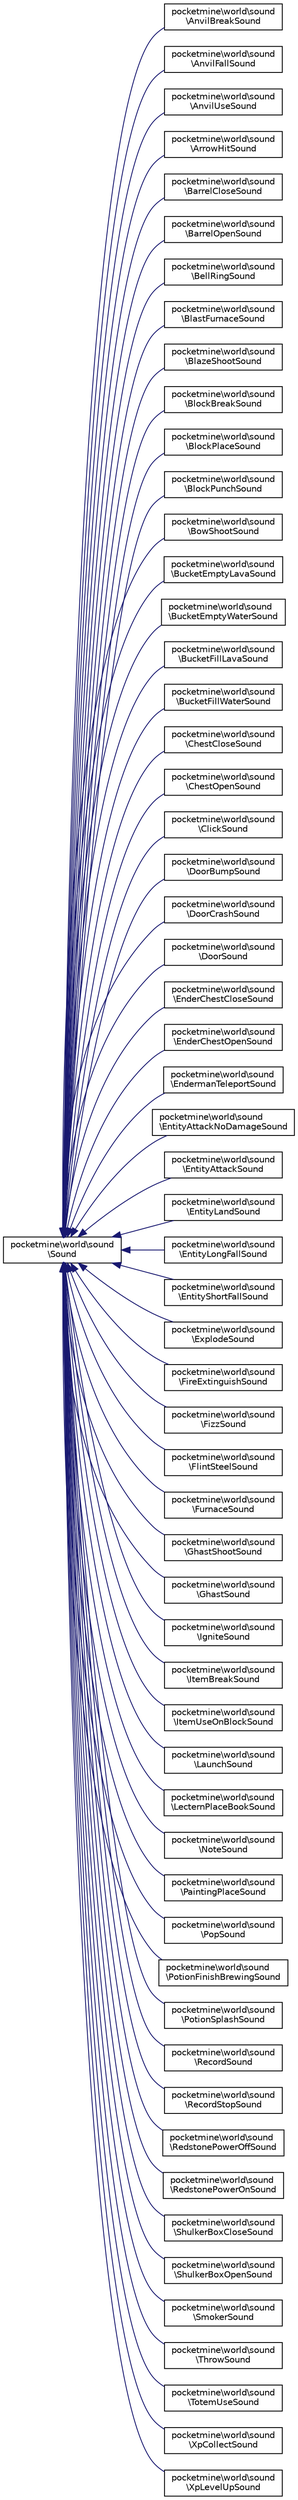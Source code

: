 digraph "Graphical Class Hierarchy"
{
 // INTERACTIVE_SVG=YES
 // LATEX_PDF_SIZE
  edge [fontname="Helvetica",fontsize="10",labelfontname="Helvetica",labelfontsize="10"];
  node [fontname="Helvetica",fontsize="10",shape=record];
  rankdir="LR";
  Node0 [label="pocketmine\\world\\sound\l\\Sound",height=0.2,width=0.4,color="black", fillcolor="white", style="filled",URL="$d7/dbd/interfacepocketmine_1_1world_1_1sound_1_1_sound.html",tooltip=" "];
  Node0 -> Node1 [dir="back",color="midnightblue",fontsize="10",style="solid",fontname="Helvetica"];
  Node1 [label="pocketmine\\world\\sound\l\\AnvilBreakSound",height=0.2,width=0.4,color="black", fillcolor="white", style="filled",URL="$d1/db6/classpocketmine_1_1world_1_1sound_1_1_anvil_break_sound.html",tooltip=" "];
  Node0 -> Node2 [dir="back",color="midnightblue",fontsize="10",style="solid",fontname="Helvetica"];
  Node2 [label="pocketmine\\world\\sound\l\\AnvilFallSound",height=0.2,width=0.4,color="black", fillcolor="white", style="filled",URL="$d0/d5b/classpocketmine_1_1world_1_1sound_1_1_anvil_fall_sound.html",tooltip=" "];
  Node0 -> Node3 [dir="back",color="midnightblue",fontsize="10",style="solid",fontname="Helvetica"];
  Node3 [label="pocketmine\\world\\sound\l\\AnvilUseSound",height=0.2,width=0.4,color="black", fillcolor="white", style="filled",URL="$db/d93/classpocketmine_1_1world_1_1sound_1_1_anvil_use_sound.html",tooltip=" "];
  Node0 -> Node4 [dir="back",color="midnightblue",fontsize="10",style="solid",fontname="Helvetica"];
  Node4 [label="pocketmine\\world\\sound\l\\ArrowHitSound",height=0.2,width=0.4,color="black", fillcolor="white", style="filled",URL="$d6/d62/classpocketmine_1_1world_1_1sound_1_1_arrow_hit_sound.html",tooltip=" "];
  Node0 -> Node5 [dir="back",color="midnightblue",fontsize="10",style="solid",fontname="Helvetica"];
  Node5 [label="pocketmine\\world\\sound\l\\BarrelCloseSound",height=0.2,width=0.4,color="black", fillcolor="white", style="filled",URL="$d6/dcc/classpocketmine_1_1world_1_1sound_1_1_barrel_close_sound.html",tooltip=" "];
  Node0 -> Node6 [dir="back",color="midnightblue",fontsize="10",style="solid",fontname="Helvetica"];
  Node6 [label="pocketmine\\world\\sound\l\\BarrelOpenSound",height=0.2,width=0.4,color="black", fillcolor="white", style="filled",URL="$d7/d06/classpocketmine_1_1world_1_1sound_1_1_barrel_open_sound.html",tooltip=" "];
  Node0 -> Node7 [dir="back",color="midnightblue",fontsize="10",style="solid",fontname="Helvetica"];
  Node7 [label="pocketmine\\world\\sound\l\\BellRingSound",height=0.2,width=0.4,color="black", fillcolor="white", style="filled",URL="$de/d13/classpocketmine_1_1world_1_1sound_1_1_bell_ring_sound.html",tooltip=" "];
  Node0 -> Node8 [dir="back",color="midnightblue",fontsize="10",style="solid",fontname="Helvetica"];
  Node8 [label="pocketmine\\world\\sound\l\\BlastFurnaceSound",height=0.2,width=0.4,color="black", fillcolor="white", style="filled",URL="$d3/d25/classpocketmine_1_1world_1_1sound_1_1_blast_furnace_sound.html",tooltip=" "];
  Node0 -> Node9 [dir="back",color="midnightblue",fontsize="10",style="solid",fontname="Helvetica"];
  Node9 [label="pocketmine\\world\\sound\l\\BlazeShootSound",height=0.2,width=0.4,color="black", fillcolor="white", style="filled",URL="$d8/d4e/classpocketmine_1_1world_1_1sound_1_1_blaze_shoot_sound.html",tooltip=" "];
  Node0 -> Node10 [dir="back",color="midnightblue",fontsize="10",style="solid",fontname="Helvetica"];
  Node10 [label="pocketmine\\world\\sound\l\\BlockBreakSound",height=0.2,width=0.4,color="black", fillcolor="white", style="filled",URL="$d8/d20/classpocketmine_1_1world_1_1sound_1_1_block_break_sound.html",tooltip=" "];
  Node0 -> Node11 [dir="back",color="midnightblue",fontsize="10",style="solid",fontname="Helvetica"];
  Node11 [label="pocketmine\\world\\sound\l\\BlockPlaceSound",height=0.2,width=0.4,color="black", fillcolor="white", style="filled",URL="$d9/d94/classpocketmine_1_1world_1_1sound_1_1_block_place_sound.html",tooltip=" "];
  Node0 -> Node12 [dir="back",color="midnightblue",fontsize="10",style="solid",fontname="Helvetica"];
  Node12 [label="pocketmine\\world\\sound\l\\BlockPunchSound",height=0.2,width=0.4,color="black", fillcolor="white", style="filled",URL="$d5/d78/classpocketmine_1_1world_1_1sound_1_1_block_punch_sound.html",tooltip=" "];
  Node0 -> Node13 [dir="back",color="midnightblue",fontsize="10",style="solid",fontname="Helvetica"];
  Node13 [label="pocketmine\\world\\sound\l\\BowShootSound",height=0.2,width=0.4,color="black", fillcolor="white", style="filled",URL="$d2/dea/classpocketmine_1_1world_1_1sound_1_1_bow_shoot_sound.html",tooltip=" "];
  Node0 -> Node14 [dir="back",color="midnightblue",fontsize="10",style="solid",fontname="Helvetica"];
  Node14 [label="pocketmine\\world\\sound\l\\BucketEmptyLavaSound",height=0.2,width=0.4,color="black", fillcolor="white", style="filled",URL="$d2/d7a/classpocketmine_1_1world_1_1sound_1_1_bucket_empty_lava_sound.html",tooltip=" "];
  Node0 -> Node15 [dir="back",color="midnightblue",fontsize="10",style="solid",fontname="Helvetica"];
  Node15 [label="pocketmine\\world\\sound\l\\BucketEmptyWaterSound",height=0.2,width=0.4,color="black", fillcolor="white", style="filled",URL="$de/d5e/classpocketmine_1_1world_1_1sound_1_1_bucket_empty_water_sound.html",tooltip=" "];
  Node0 -> Node16 [dir="back",color="midnightblue",fontsize="10",style="solid",fontname="Helvetica"];
  Node16 [label="pocketmine\\world\\sound\l\\BucketFillLavaSound",height=0.2,width=0.4,color="black", fillcolor="white", style="filled",URL="$d1/d7a/classpocketmine_1_1world_1_1sound_1_1_bucket_fill_lava_sound.html",tooltip=" "];
  Node0 -> Node17 [dir="back",color="midnightblue",fontsize="10",style="solid",fontname="Helvetica"];
  Node17 [label="pocketmine\\world\\sound\l\\BucketFillWaterSound",height=0.2,width=0.4,color="black", fillcolor="white", style="filled",URL="$d7/dfe/classpocketmine_1_1world_1_1sound_1_1_bucket_fill_water_sound.html",tooltip=" "];
  Node0 -> Node18 [dir="back",color="midnightblue",fontsize="10",style="solid",fontname="Helvetica"];
  Node18 [label="pocketmine\\world\\sound\l\\ChestCloseSound",height=0.2,width=0.4,color="black", fillcolor="white", style="filled",URL="$da/df1/classpocketmine_1_1world_1_1sound_1_1_chest_close_sound.html",tooltip=" "];
  Node0 -> Node19 [dir="back",color="midnightblue",fontsize="10",style="solid",fontname="Helvetica"];
  Node19 [label="pocketmine\\world\\sound\l\\ChestOpenSound",height=0.2,width=0.4,color="black", fillcolor="white", style="filled",URL="$d7/d29/classpocketmine_1_1world_1_1sound_1_1_chest_open_sound.html",tooltip=" "];
  Node0 -> Node20 [dir="back",color="midnightblue",fontsize="10",style="solid",fontname="Helvetica"];
  Node20 [label="pocketmine\\world\\sound\l\\ClickSound",height=0.2,width=0.4,color="black", fillcolor="white", style="filled",URL="$d1/d6b/classpocketmine_1_1world_1_1sound_1_1_click_sound.html",tooltip=" "];
  Node0 -> Node21 [dir="back",color="midnightblue",fontsize="10",style="solid",fontname="Helvetica"];
  Node21 [label="pocketmine\\world\\sound\l\\DoorBumpSound",height=0.2,width=0.4,color="black", fillcolor="white", style="filled",URL="$d9/d16/classpocketmine_1_1world_1_1sound_1_1_door_bump_sound.html",tooltip=" "];
  Node0 -> Node22 [dir="back",color="midnightblue",fontsize="10",style="solid",fontname="Helvetica"];
  Node22 [label="pocketmine\\world\\sound\l\\DoorCrashSound",height=0.2,width=0.4,color="black", fillcolor="white", style="filled",URL="$db/d7d/classpocketmine_1_1world_1_1sound_1_1_door_crash_sound.html",tooltip=" "];
  Node0 -> Node23 [dir="back",color="midnightblue",fontsize="10",style="solid",fontname="Helvetica"];
  Node23 [label="pocketmine\\world\\sound\l\\DoorSound",height=0.2,width=0.4,color="black", fillcolor="white", style="filled",URL="$d5/db5/classpocketmine_1_1world_1_1sound_1_1_door_sound.html",tooltip=" "];
  Node0 -> Node24 [dir="back",color="midnightblue",fontsize="10",style="solid",fontname="Helvetica"];
  Node24 [label="pocketmine\\world\\sound\l\\EnderChestCloseSound",height=0.2,width=0.4,color="black", fillcolor="white", style="filled",URL="$d4/def/classpocketmine_1_1world_1_1sound_1_1_ender_chest_close_sound.html",tooltip=" "];
  Node0 -> Node25 [dir="back",color="midnightblue",fontsize="10",style="solid",fontname="Helvetica"];
  Node25 [label="pocketmine\\world\\sound\l\\EnderChestOpenSound",height=0.2,width=0.4,color="black", fillcolor="white", style="filled",URL="$dd/df2/classpocketmine_1_1world_1_1sound_1_1_ender_chest_open_sound.html",tooltip=" "];
  Node0 -> Node26 [dir="back",color="midnightblue",fontsize="10",style="solid",fontname="Helvetica"];
  Node26 [label="pocketmine\\world\\sound\l\\EndermanTeleportSound",height=0.2,width=0.4,color="black", fillcolor="white", style="filled",URL="$d0/d3d/classpocketmine_1_1world_1_1sound_1_1_enderman_teleport_sound.html",tooltip=" "];
  Node0 -> Node27 [dir="back",color="midnightblue",fontsize="10",style="solid",fontname="Helvetica"];
  Node27 [label="pocketmine\\world\\sound\l\\EntityAttackNoDamageSound",height=0.2,width=0.4,color="black", fillcolor="white", style="filled",URL="$da/de5/classpocketmine_1_1world_1_1sound_1_1_entity_attack_no_damage_sound.html",tooltip=" "];
  Node0 -> Node28 [dir="back",color="midnightblue",fontsize="10",style="solid",fontname="Helvetica"];
  Node28 [label="pocketmine\\world\\sound\l\\EntityAttackSound",height=0.2,width=0.4,color="black", fillcolor="white", style="filled",URL="$d1/d79/classpocketmine_1_1world_1_1sound_1_1_entity_attack_sound.html",tooltip=" "];
  Node0 -> Node29 [dir="back",color="midnightblue",fontsize="10",style="solid",fontname="Helvetica"];
  Node29 [label="pocketmine\\world\\sound\l\\EntityLandSound",height=0.2,width=0.4,color="black", fillcolor="white", style="filled",URL="$d8/d7a/classpocketmine_1_1world_1_1sound_1_1_entity_land_sound.html",tooltip=" "];
  Node0 -> Node30 [dir="back",color="midnightblue",fontsize="10",style="solid",fontname="Helvetica"];
  Node30 [label="pocketmine\\world\\sound\l\\EntityLongFallSound",height=0.2,width=0.4,color="black", fillcolor="white", style="filled",URL="$dd/d6d/classpocketmine_1_1world_1_1sound_1_1_entity_long_fall_sound.html",tooltip=" "];
  Node0 -> Node31 [dir="back",color="midnightblue",fontsize="10",style="solid",fontname="Helvetica"];
  Node31 [label="pocketmine\\world\\sound\l\\EntityShortFallSound",height=0.2,width=0.4,color="black", fillcolor="white", style="filled",URL="$d0/d4a/classpocketmine_1_1world_1_1sound_1_1_entity_short_fall_sound.html",tooltip=" "];
  Node0 -> Node32 [dir="back",color="midnightblue",fontsize="10",style="solid",fontname="Helvetica"];
  Node32 [label="pocketmine\\world\\sound\l\\ExplodeSound",height=0.2,width=0.4,color="black", fillcolor="white", style="filled",URL="$d8/d1f/classpocketmine_1_1world_1_1sound_1_1_explode_sound.html",tooltip=" "];
  Node0 -> Node33 [dir="back",color="midnightblue",fontsize="10",style="solid",fontname="Helvetica"];
  Node33 [label="pocketmine\\world\\sound\l\\FireExtinguishSound",height=0.2,width=0.4,color="black", fillcolor="white", style="filled",URL="$d9/d57/classpocketmine_1_1world_1_1sound_1_1_fire_extinguish_sound.html",tooltip=" "];
  Node0 -> Node34 [dir="back",color="midnightblue",fontsize="10",style="solid",fontname="Helvetica"];
  Node34 [label="pocketmine\\world\\sound\l\\FizzSound",height=0.2,width=0.4,color="black", fillcolor="white", style="filled",URL="$dd/d32/classpocketmine_1_1world_1_1sound_1_1_fizz_sound.html",tooltip=" "];
  Node0 -> Node35 [dir="back",color="midnightblue",fontsize="10",style="solid",fontname="Helvetica"];
  Node35 [label="pocketmine\\world\\sound\l\\FlintSteelSound",height=0.2,width=0.4,color="black", fillcolor="white", style="filled",URL="$d7/d86/classpocketmine_1_1world_1_1sound_1_1_flint_steel_sound.html",tooltip=" "];
  Node0 -> Node36 [dir="back",color="midnightblue",fontsize="10",style="solid",fontname="Helvetica"];
  Node36 [label="pocketmine\\world\\sound\l\\FurnaceSound",height=0.2,width=0.4,color="black", fillcolor="white", style="filled",URL="$dd/d28/classpocketmine_1_1world_1_1sound_1_1_furnace_sound.html",tooltip=" "];
  Node0 -> Node37 [dir="back",color="midnightblue",fontsize="10",style="solid",fontname="Helvetica"];
  Node37 [label="pocketmine\\world\\sound\l\\GhastShootSound",height=0.2,width=0.4,color="black", fillcolor="white", style="filled",URL="$d9/d29/classpocketmine_1_1world_1_1sound_1_1_ghast_shoot_sound.html",tooltip=" "];
  Node0 -> Node38 [dir="back",color="midnightblue",fontsize="10",style="solid",fontname="Helvetica"];
  Node38 [label="pocketmine\\world\\sound\l\\GhastSound",height=0.2,width=0.4,color="black", fillcolor="white", style="filled",URL="$d0/d46/classpocketmine_1_1world_1_1sound_1_1_ghast_sound.html",tooltip=" "];
  Node0 -> Node39 [dir="back",color="midnightblue",fontsize="10",style="solid",fontname="Helvetica"];
  Node39 [label="pocketmine\\world\\sound\l\\IgniteSound",height=0.2,width=0.4,color="black", fillcolor="white", style="filled",URL="$d2/d6c/classpocketmine_1_1world_1_1sound_1_1_ignite_sound.html",tooltip=" "];
  Node0 -> Node40 [dir="back",color="midnightblue",fontsize="10",style="solid",fontname="Helvetica"];
  Node40 [label="pocketmine\\world\\sound\l\\ItemBreakSound",height=0.2,width=0.4,color="black", fillcolor="white", style="filled",URL="$df/d35/classpocketmine_1_1world_1_1sound_1_1_item_break_sound.html",tooltip=" "];
  Node0 -> Node41 [dir="back",color="midnightblue",fontsize="10",style="solid",fontname="Helvetica"];
  Node41 [label="pocketmine\\world\\sound\l\\ItemUseOnBlockSound",height=0.2,width=0.4,color="black", fillcolor="white", style="filled",URL="$d5/d62/classpocketmine_1_1world_1_1sound_1_1_item_use_on_block_sound.html",tooltip=" "];
  Node0 -> Node42 [dir="back",color="midnightblue",fontsize="10",style="solid",fontname="Helvetica"];
  Node42 [label="pocketmine\\world\\sound\l\\LaunchSound",height=0.2,width=0.4,color="black", fillcolor="white", style="filled",URL="$d2/ddc/classpocketmine_1_1world_1_1sound_1_1_launch_sound.html",tooltip=" "];
  Node0 -> Node43 [dir="back",color="midnightblue",fontsize="10",style="solid",fontname="Helvetica"];
  Node43 [label="pocketmine\\world\\sound\l\\LecternPlaceBookSound",height=0.2,width=0.4,color="black", fillcolor="white", style="filled",URL="$da/d6e/classpocketmine_1_1world_1_1sound_1_1_lectern_place_book_sound.html",tooltip=" "];
  Node0 -> Node44 [dir="back",color="midnightblue",fontsize="10",style="solid",fontname="Helvetica"];
  Node44 [label="pocketmine\\world\\sound\l\\NoteSound",height=0.2,width=0.4,color="black", fillcolor="white", style="filled",URL="$d6/d38/classpocketmine_1_1world_1_1sound_1_1_note_sound.html",tooltip=" "];
  Node0 -> Node45 [dir="back",color="midnightblue",fontsize="10",style="solid",fontname="Helvetica"];
  Node45 [label="pocketmine\\world\\sound\l\\PaintingPlaceSound",height=0.2,width=0.4,color="black", fillcolor="white", style="filled",URL="$da/dad/classpocketmine_1_1world_1_1sound_1_1_painting_place_sound.html",tooltip=" "];
  Node0 -> Node46 [dir="back",color="midnightblue",fontsize="10",style="solid",fontname="Helvetica"];
  Node46 [label="pocketmine\\world\\sound\l\\PopSound",height=0.2,width=0.4,color="black", fillcolor="white", style="filled",URL="$dd/d55/classpocketmine_1_1world_1_1sound_1_1_pop_sound.html",tooltip=" "];
  Node0 -> Node47 [dir="back",color="midnightblue",fontsize="10",style="solid",fontname="Helvetica"];
  Node47 [label="pocketmine\\world\\sound\l\\PotionFinishBrewingSound",height=0.2,width=0.4,color="black", fillcolor="white", style="filled",URL="$d8/de9/classpocketmine_1_1world_1_1sound_1_1_potion_finish_brewing_sound.html",tooltip=" "];
  Node0 -> Node48 [dir="back",color="midnightblue",fontsize="10",style="solid",fontname="Helvetica"];
  Node48 [label="pocketmine\\world\\sound\l\\PotionSplashSound",height=0.2,width=0.4,color="black", fillcolor="white", style="filled",URL="$de/d02/classpocketmine_1_1world_1_1sound_1_1_potion_splash_sound.html",tooltip=" "];
  Node0 -> Node49 [dir="back",color="midnightblue",fontsize="10",style="solid",fontname="Helvetica"];
  Node49 [label="pocketmine\\world\\sound\l\\RecordSound",height=0.2,width=0.4,color="black", fillcolor="white", style="filled",URL="$d1/d36/classpocketmine_1_1world_1_1sound_1_1_record_sound.html",tooltip=" "];
  Node0 -> Node50 [dir="back",color="midnightblue",fontsize="10",style="solid",fontname="Helvetica"];
  Node50 [label="pocketmine\\world\\sound\l\\RecordStopSound",height=0.2,width=0.4,color="black", fillcolor="white", style="filled",URL="$d7/d19/classpocketmine_1_1world_1_1sound_1_1_record_stop_sound.html",tooltip=" "];
  Node0 -> Node51 [dir="back",color="midnightblue",fontsize="10",style="solid",fontname="Helvetica"];
  Node51 [label="pocketmine\\world\\sound\l\\RedstonePowerOffSound",height=0.2,width=0.4,color="black", fillcolor="white", style="filled",URL="$d6/d02/classpocketmine_1_1world_1_1sound_1_1_redstone_power_off_sound.html",tooltip=" "];
  Node0 -> Node52 [dir="back",color="midnightblue",fontsize="10",style="solid",fontname="Helvetica"];
  Node52 [label="pocketmine\\world\\sound\l\\RedstonePowerOnSound",height=0.2,width=0.4,color="black", fillcolor="white", style="filled",URL="$d8/df1/classpocketmine_1_1world_1_1sound_1_1_redstone_power_on_sound.html",tooltip=" "];
  Node0 -> Node53 [dir="back",color="midnightblue",fontsize="10",style="solid",fontname="Helvetica"];
  Node53 [label="pocketmine\\world\\sound\l\\ShulkerBoxCloseSound",height=0.2,width=0.4,color="black", fillcolor="white", style="filled",URL="$d2/d06/classpocketmine_1_1world_1_1sound_1_1_shulker_box_close_sound.html",tooltip=" "];
  Node0 -> Node54 [dir="back",color="midnightblue",fontsize="10",style="solid",fontname="Helvetica"];
  Node54 [label="pocketmine\\world\\sound\l\\ShulkerBoxOpenSound",height=0.2,width=0.4,color="black", fillcolor="white", style="filled",URL="$d6/db0/classpocketmine_1_1world_1_1sound_1_1_shulker_box_open_sound.html",tooltip=" "];
  Node0 -> Node55 [dir="back",color="midnightblue",fontsize="10",style="solid",fontname="Helvetica"];
  Node55 [label="pocketmine\\world\\sound\l\\SmokerSound",height=0.2,width=0.4,color="black", fillcolor="white", style="filled",URL="$de/d81/classpocketmine_1_1world_1_1sound_1_1_smoker_sound.html",tooltip=" "];
  Node0 -> Node56 [dir="back",color="midnightblue",fontsize="10",style="solid",fontname="Helvetica"];
  Node56 [label="pocketmine\\world\\sound\l\\ThrowSound",height=0.2,width=0.4,color="black", fillcolor="white", style="filled",URL="$d9/d18/classpocketmine_1_1world_1_1sound_1_1_throw_sound.html",tooltip=" "];
  Node0 -> Node57 [dir="back",color="midnightblue",fontsize="10",style="solid",fontname="Helvetica"];
  Node57 [label="pocketmine\\world\\sound\l\\TotemUseSound",height=0.2,width=0.4,color="black", fillcolor="white", style="filled",URL="$de/dbd/classpocketmine_1_1world_1_1sound_1_1_totem_use_sound.html",tooltip=" "];
  Node0 -> Node58 [dir="back",color="midnightblue",fontsize="10",style="solid",fontname="Helvetica"];
  Node58 [label="pocketmine\\world\\sound\l\\XpCollectSound",height=0.2,width=0.4,color="black", fillcolor="white", style="filled",URL="$d9/d40/classpocketmine_1_1world_1_1sound_1_1_xp_collect_sound.html",tooltip=" "];
  Node0 -> Node59 [dir="back",color="midnightblue",fontsize="10",style="solid",fontname="Helvetica"];
  Node59 [label="pocketmine\\world\\sound\l\\XpLevelUpSound",height=0.2,width=0.4,color="black", fillcolor="white", style="filled",URL="$d5/d3d/classpocketmine_1_1world_1_1sound_1_1_xp_level_up_sound.html",tooltip=" "];
}

